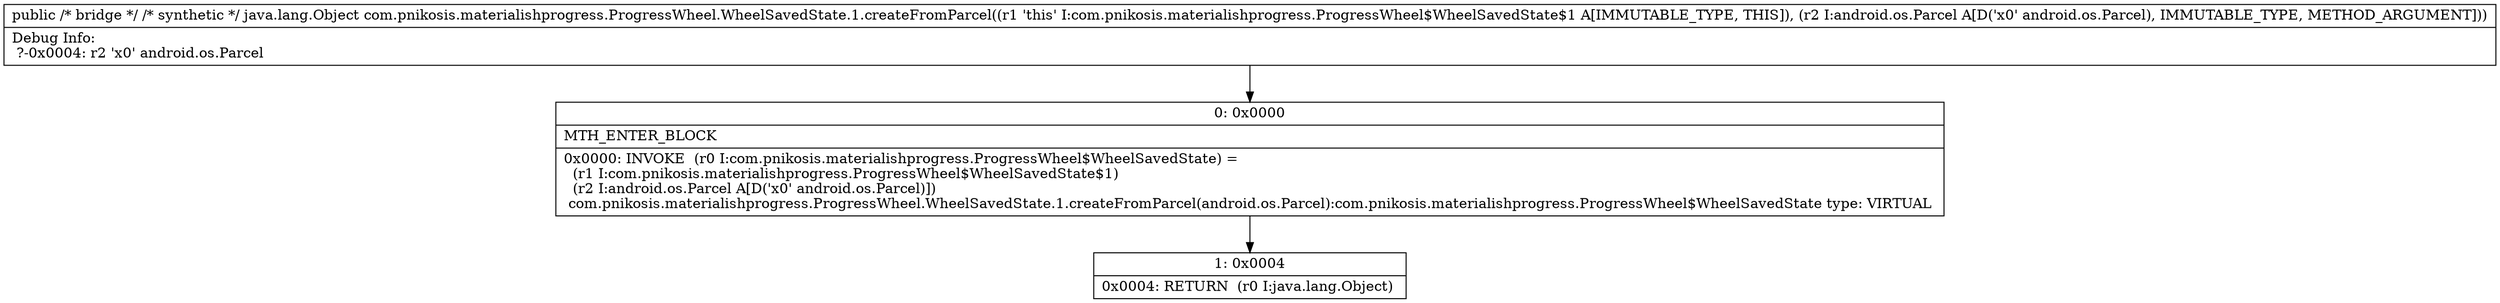 digraph "CFG forcom.pnikosis.materialishprogress.ProgressWheel.WheelSavedState.1.createFromParcel(Landroid\/os\/Parcel;)Ljava\/lang\/Object;" {
Node_0 [shape=record,label="{0\:\ 0x0000|MTH_ENTER_BLOCK\l|0x0000: INVOKE  (r0 I:com.pnikosis.materialishprogress.ProgressWheel$WheelSavedState) = \l  (r1 I:com.pnikosis.materialishprogress.ProgressWheel$WheelSavedState$1)\l  (r2 I:android.os.Parcel A[D('x0' android.os.Parcel)])\l com.pnikosis.materialishprogress.ProgressWheel.WheelSavedState.1.createFromParcel(android.os.Parcel):com.pnikosis.materialishprogress.ProgressWheel$WheelSavedState type: VIRTUAL \l}"];
Node_1 [shape=record,label="{1\:\ 0x0004|0x0004: RETURN  (r0 I:java.lang.Object) \l}"];
MethodNode[shape=record,label="{public \/* bridge *\/ \/* synthetic *\/ java.lang.Object com.pnikosis.materialishprogress.ProgressWheel.WheelSavedState.1.createFromParcel((r1 'this' I:com.pnikosis.materialishprogress.ProgressWheel$WheelSavedState$1 A[IMMUTABLE_TYPE, THIS]), (r2 I:android.os.Parcel A[D('x0' android.os.Parcel), IMMUTABLE_TYPE, METHOD_ARGUMENT]))  | Debug Info:\l  ?\-0x0004: r2 'x0' android.os.Parcel\l}"];
MethodNode -> Node_0;
Node_0 -> Node_1;
}

